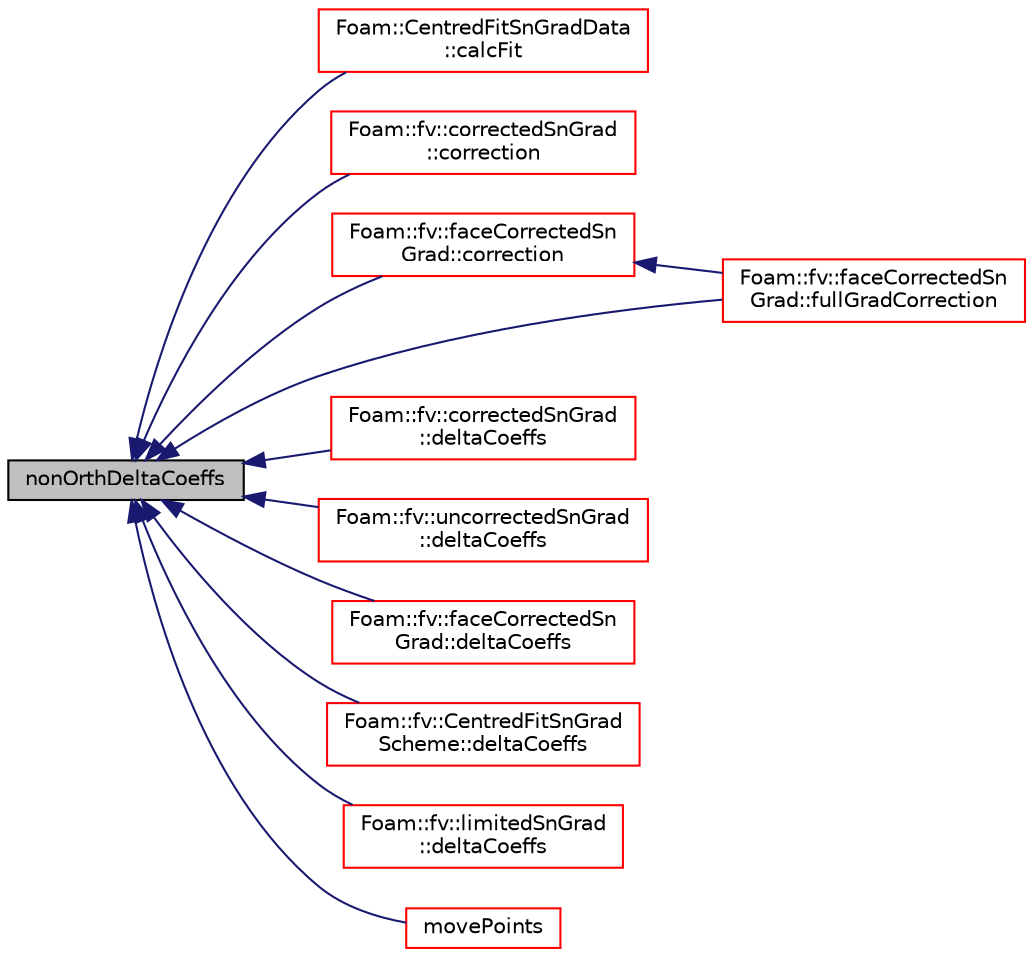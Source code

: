 digraph "nonOrthDeltaCoeffs"
{
  bgcolor="transparent";
  edge [fontname="Helvetica",fontsize="10",labelfontname="Helvetica",labelfontsize="10"];
  node [fontname="Helvetica",fontsize="10",shape=record];
  rankdir="LR";
  Node5704 [label="nonOrthDeltaCoeffs",height=0.2,width=0.4,color="black", fillcolor="grey75", style="filled", fontcolor="black"];
  Node5704 -> Node5705 [dir="back",color="midnightblue",fontsize="10",style="solid",fontname="Helvetica"];
  Node5705 [label="Foam::CentredFitSnGradData\l::calcFit",height=0.2,width=0.4,color="red",URL="$a23405.html#a84a3ebdcaaaad35b99dce0ecc7413d2d",tooltip="Calculate the fit for all the faces. "];
  Node5704 -> Node5710 [dir="back",color="midnightblue",fontsize="10",style="solid",fontname="Helvetica"];
  Node5710 [label="Foam::fv::correctedSnGrad\l::correction",height=0.2,width=0.4,color="red",URL="$a23413.html#ac26ead7414cbab39c598047884ab43b5",tooltip="Return the explicit correction to the correctedSnGrad. "];
  Node5704 -> Node5716 [dir="back",color="midnightblue",fontsize="10",style="solid",fontname="Helvetica"];
  Node5716 [label="Foam::fv::faceCorrectedSn\lGrad::correction",height=0.2,width=0.4,color="red",URL="$a23417.html#ac26ead7414cbab39c598047884ab43b5",tooltip="Return the explicit correction to the faceCorrectedSnGrad. "];
  Node5716 -> Node5717 [dir="back",color="midnightblue",fontsize="10",style="solid",fontname="Helvetica"];
  Node5717 [label="Foam::fv::faceCorrectedSn\lGrad::fullGradCorrection",height=0.2,width=0.4,color="red",URL="$a23417.html#ae3eb8307c31a36fcb2cbf122a447896b",tooltip="Return the explicit correction to the faceCorrectedSnGrad. "];
  Node5704 -> Node5722 [dir="back",color="midnightblue",fontsize="10",style="solid",fontname="Helvetica"];
  Node5722 [label="Foam::fv::correctedSnGrad\l::deltaCoeffs",height=0.2,width=0.4,color="red",URL="$a23413.html#a667ebdf633f1e589149d9502f9b566b0",tooltip="Return the interpolation weighting factors for the given field. "];
  Node5704 -> Node5723 [dir="back",color="midnightblue",fontsize="10",style="solid",fontname="Helvetica"];
  Node5723 [label="Foam::fv::uncorrectedSnGrad\l::deltaCoeffs",height=0.2,width=0.4,color="red",URL="$a23433.html#a667ebdf633f1e589149d9502f9b566b0",tooltip="Return the interpolation weighting factors for the given field. "];
  Node5704 -> Node5725 [dir="back",color="midnightblue",fontsize="10",style="solid",fontname="Helvetica"];
  Node5725 [label="Foam::fv::faceCorrectedSn\lGrad::deltaCoeffs",height=0.2,width=0.4,color="red",URL="$a23417.html#a667ebdf633f1e589149d9502f9b566b0",tooltip="Return the interpolation weighting factors for the given field. "];
  Node5704 -> Node5726 [dir="back",color="midnightblue",fontsize="10",style="solid",fontname="Helvetica"];
  Node5726 [label="Foam::fv::CentredFitSnGrad\lScheme::deltaCoeffs",height=0.2,width=0.4,color="red",URL="$a23409.html#a667ebdf633f1e589149d9502f9b566b0",tooltip="Return the interpolation weighting factors for the given field. "];
  Node5704 -> Node5728 [dir="back",color="midnightblue",fontsize="10",style="solid",fontname="Helvetica"];
  Node5728 [label="Foam::fv::limitedSnGrad\l::deltaCoeffs",height=0.2,width=0.4,color="red",URL="$a23421.html#a667ebdf633f1e589149d9502f9b566b0",tooltip="Return the interpolation weighting factors for the given field. "];
  Node5704 -> Node5717 [dir="back",color="midnightblue",fontsize="10",style="solid",fontname="Helvetica"];
  Node5704 -> Node5730 [dir="back",color="midnightblue",fontsize="10",style="solid",fontname="Helvetica"];
  Node5730 [label="movePoints",height=0.2,width=0.4,color="red",URL="$a24105.html#a049fe0a86e2c86b4c0bb5fe02583bea4",tooltip="Do what is neccessary if the mesh has moved. "];
}
